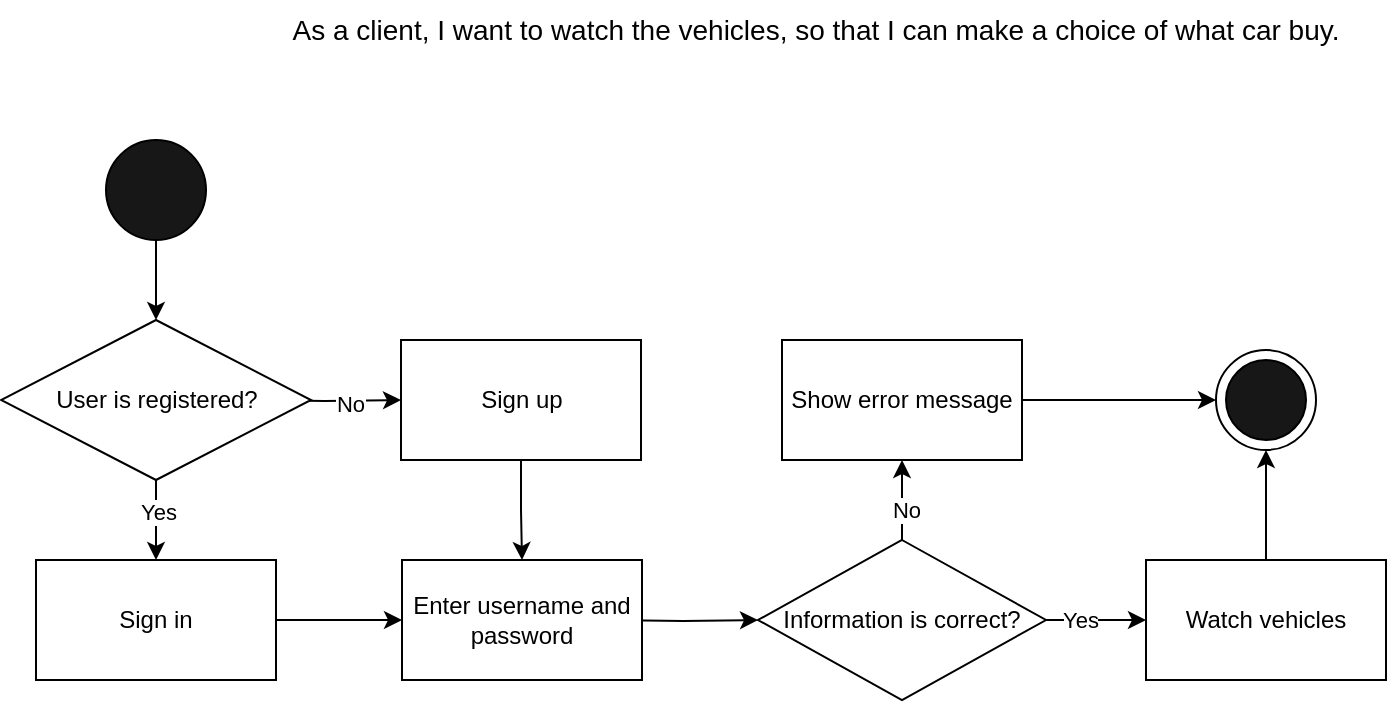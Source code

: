 <mxfile version="24.2.3" type="device">
  <diagram name="Página-1" id="nvY-xBpsFhpEZPQq37yl">
    <mxGraphModel dx="1112" dy="481" grid="1" gridSize="10" guides="1" tooltips="1" connect="1" arrows="1" fold="1" page="1" pageScale="1" pageWidth="827" pageHeight="1169" math="0" shadow="0">
      <root>
        <mxCell id="0" />
        <mxCell id="1" parent="0" />
        <mxCell id="3t0EleENgYjhzp3F725n-5" value="" style="edgeStyle=orthogonalEdgeStyle;rounded=0;orthogonalLoop=1;jettySize=auto;html=1;" edge="1" parent="1" source="3t0EleENgYjhzp3F725n-1" target="3t0EleENgYjhzp3F725n-4">
          <mxGeometry relative="1" as="geometry" />
        </mxCell>
        <mxCell id="3t0EleENgYjhzp3F725n-1" value="" style="ellipse;whiteSpace=wrap;html=1;aspect=fixed;fillColor=#171717;" vertex="1" parent="1">
          <mxGeometry x="70" y="120" width="50" height="50" as="geometry" />
        </mxCell>
        <mxCell id="3t0EleENgYjhzp3F725n-2" value="&lt;font style=&quot;font-size: 14px;&quot;&gt;As a client, I want to watch the vehicles, so that I can make a choice of what car buy.&lt;/font&gt;" style="text;html=1;align=center;verticalAlign=middle;whiteSpace=wrap;rounded=0;" vertex="1" parent="1">
          <mxGeometry x="150" y="50" width="550" height="30" as="geometry" />
        </mxCell>
        <mxCell id="3t0EleENgYjhzp3F725n-9" value="" style="edgeStyle=orthogonalEdgeStyle;rounded=0;orthogonalLoop=1;jettySize=auto;html=1;" edge="1" parent="1" target="3t0EleENgYjhzp3F725n-8">
          <mxGeometry relative="1" as="geometry">
            <mxPoint x="140" y="250" as="sourcePoint" />
          </mxGeometry>
        </mxCell>
        <mxCell id="3t0EleENgYjhzp3F725n-10" value="No" style="edgeLabel;html=1;align=center;verticalAlign=middle;resizable=0;points=[];" vertex="1" connectable="0" parent="3t0EleENgYjhzp3F725n-9">
          <mxGeometry x="0.346" y="-2" relative="1" as="geometry">
            <mxPoint as="offset" />
          </mxGeometry>
        </mxCell>
        <mxCell id="3t0EleENgYjhzp3F725n-15" value="" style="edgeStyle=orthogonalEdgeStyle;rounded=0;orthogonalLoop=1;jettySize=auto;html=1;" edge="1" parent="1" source="3t0EleENgYjhzp3F725n-4" target="3t0EleENgYjhzp3F725n-14">
          <mxGeometry relative="1" as="geometry" />
        </mxCell>
        <mxCell id="3t0EleENgYjhzp3F725n-16" value="Yes" style="edgeLabel;html=1;align=center;verticalAlign=middle;resizable=0;points=[];" vertex="1" connectable="0" parent="3t0EleENgYjhzp3F725n-15">
          <mxGeometry x="-0.2" y="1" relative="1" as="geometry">
            <mxPoint as="offset" />
          </mxGeometry>
        </mxCell>
        <mxCell id="3t0EleENgYjhzp3F725n-4" value="User is registered?" style="rhombus;whiteSpace=wrap;html=1;" vertex="1" parent="1">
          <mxGeometry x="17.5" y="210" width="155" height="80" as="geometry" />
        </mxCell>
        <mxCell id="3t0EleENgYjhzp3F725n-19" style="edgeStyle=orthogonalEdgeStyle;rounded=0;orthogonalLoop=1;jettySize=auto;html=1;entryX=0.5;entryY=0;entryDx=0;entryDy=0;" edge="1" parent="1" source="3t0EleENgYjhzp3F725n-8" target="3t0EleENgYjhzp3F725n-17">
          <mxGeometry relative="1" as="geometry" />
        </mxCell>
        <mxCell id="3t0EleENgYjhzp3F725n-8" value="Sign up" style="whiteSpace=wrap;html=1;" vertex="1" parent="1">
          <mxGeometry x="217.5" y="220" width="120" height="60" as="geometry" />
        </mxCell>
        <mxCell id="3t0EleENgYjhzp3F725n-18" value="" style="edgeStyle=orthogonalEdgeStyle;rounded=0;orthogonalLoop=1;jettySize=auto;html=1;" edge="1" parent="1" source="3t0EleENgYjhzp3F725n-14" target="3t0EleENgYjhzp3F725n-17">
          <mxGeometry relative="1" as="geometry" />
        </mxCell>
        <mxCell id="3t0EleENgYjhzp3F725n-14" value="Sign in" style="whiteSpace=wrap;html=1;" vertex="1" parent="1">
          <mxGeometry x="35" y="330" width="120" height="60" as="geometry" />
        </mxCell>
        <mxCell id="3t0EleENgYjhzp3F725n-21" value="" style="edgeStyle=orthogonalEdgeStyle;rounded=0;orthogonalLoop=1;jettySize=auto;html=1;" edge="1" parent="1" target="3t0EleENgYjhzp3F725n-20">
          <mxGeometry relative="1" as="geometry">
            <mxPoint x="320" y="360" as="sourcePoint" />
          </mxGeometry>
        </mxCell>
        <mxCell id="3t0EleENgYjhzp3F725n-17" value="Enter username and password" style="whiteSpace=wrap;html=1;" vertex="1" parent="1">
          <mxGeometry x="218" y="330" width="120" height="60" as="geometry" />
        </mxCell>
        <mxCell id="3t0EleENgYjhzp3F725n-23" value="" style="edgeStyle=orthogonalEdgeStyle;rounded=0;orthogonalLoop=1;jettySize=auto;html=1;" edge="1" parent="1" source="3t0EleENgYjhzp3F725n-20" target="3t0EleENgYjhzp3F725n-22">
          <mxGeometry relative="1" as="geometry" />
        </mxCell>
        <mxCell id="3t0EleENgYjhzp3F725n-24" value="No" style="edgeLabel;html=1;align=center;verticalAlign=middle;resizable=0;points=[];" vertex="1" connectable="0" parent="3t0EleENgYjhzp3F725n-23">
          <mxGeometry x="-0.25" y="-2" relative="1" as="geometry">
            <mxPoint as="offset" />
          </mxGeometry>
        </mxCell>
        <mxCell id="3t0EleENgYjhzp3F725n-29" value="" style="edgeStyle=orthogonalEdgeStyle;rounded=0;orthogonalLoop=1;jettySize=auto;html=1;" edge="1" parent="1" source="3t0EleENgYjhzp3F725n-20" target="3t0EleENgYjhzp3F725n-28">
          <mxGeometry relative="1" as="geometry" />
        </mxCell>
        <mxCell id="3t0EleENgYjhzp3F725n-30" value="Yes" style="edgeLabel;html=1;align=center;verticalAlign=middle;resizable=0;points=[];" vertex="1" connectable="0" parent="3t0EleENgYjhzp3F725n-29">
          <mxGeometry x="-0.32" y="-4" relative="1" as="geometry">
            <mxPoint y="-4" as="offset" />
          </mxGeometry>
        </mxCell>
        <mxCell id="3t0EleENgYjhzp3F725n-20" value="Information is correct?" style="rhombus;whiteSpace=wrap;html=1;" vertex="1" parent="1">
          <mxGeometry x="396" y="320" width="144" height="80" as="geometry" />
        </mxCell>
        <mxCell id="3t0EleENgYjhzp3F725n-32" style="edgeStyle=orthogonalEdgeStyle;rounded=0;orthogonalLoop=1;jettySize=auto;html=1;entryX=0;entryY=0.5;entryDx=0;entryDy=0;" edge="1" parent="1" source="3t0EleENgYjhzp3F725n-22" target="3t0EleENgYjhzp3F725n-31">
          <mxGeometry relative="1" as="geometry" />
        </mxCell>
        <mxCell id="3t0EleENgYjhzp3F725n-22" value="Show error message" style="whiteSpace=wrap;html=1;" vertex="1" parent="1">
          <mxGeometry x="408" y="220" width="120" height="60" as="geometry" />
        </mxCell>
        <mxCell id="3t0EleENgYjhzp3F725n-33" style="edgeStyle=orthogonalEdgeStyle;rounded=0;orthogonalLoop=1;jettySize=auto;html=1;entryX=0.5;entryY=1;entryDx=0;entryDy=0;" edge="1" parent="1" source="3t0EleENgYjhzp3F725n-28" target="3t0EleENgYjhzp3F725n-31">
          <mxGeometry relative="1" as="geometry" />
        </mxCell>
        <mxCell id="3t0EleENgYjhzp3F725n-28" value="Watch vehicles" style="whiteSpace=wrap;html=1;" vertex="1" parent="1">
          <mxGeometry x="590" y="330" width="120" height="60" as="geometry" />
        </mxCell>
        <mxCell id="3t0EleENgYjhzp3F725n-31" value="" style="ellipse;whiteSpace=wrap;html=1;aspect=fixed;" vertex="1" parent="1">
          <mxGeometry x="625" y="225" width="50" height="50" as="geometry" />
        </mxCell>
        <mxCell id="3t0EleENgYjhzp3F725n-34" value="" style="ellipse;whiteSpace=wrap;html=1;aspect=fixed;fillColor=#171717;" vertex="1" parent="1">
          <mxGeometry x="630" y="230" width="40" height="40" as="geometry" />
        </mxCell>
      </root>
    </mxGraphModel>
  </diagram>
</mxfile>
